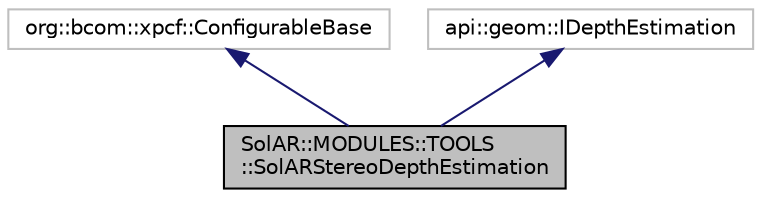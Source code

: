 digraph "SolAR::MODULES::TOOLS::SolARStereoDepthEstimation"
{
 // LATEX_PDF_SIZE
  edge [fontname="Helvetica",fontsize="10",labelfontname="Helvetica",labelfontsize="10"];
  node [fontname="Helvetica",fontsize="10",shape=record];
  Node1 [label="SolAR::MODULES::TOOLS\l::SolARStereoDepthEstimation",height=0.2,width=0.4,color="black", fillcolor="grey75", style="filled", fontcolor="black",tooltip="Depth estimation based on disparity of matched features. UUID: 153ffeaf-7583-44a7-bb7a-3474ba7d99cb"];
  Node2 -> Node1 [dir="back",color="midnightblue",fontsize="10",style="solid",fontname="Helvetica"];
  Node2 [label="org::bcom::xpcf::ConfigurableBase",height=0.2,width=0.4,color="grey75", fillcolor="white", style="filled",tooltip=" "];
  Node3 -> Node1 [dir="back",color="midnightblue",fontsize="10",style="solid",fontname="Helvetica"];
  Node3 [label="api::geom::IDepthEstimation",height=0.2,width=0.4,color="grey75", fillcolor="white", style="filled",tooltip=" "];
}
